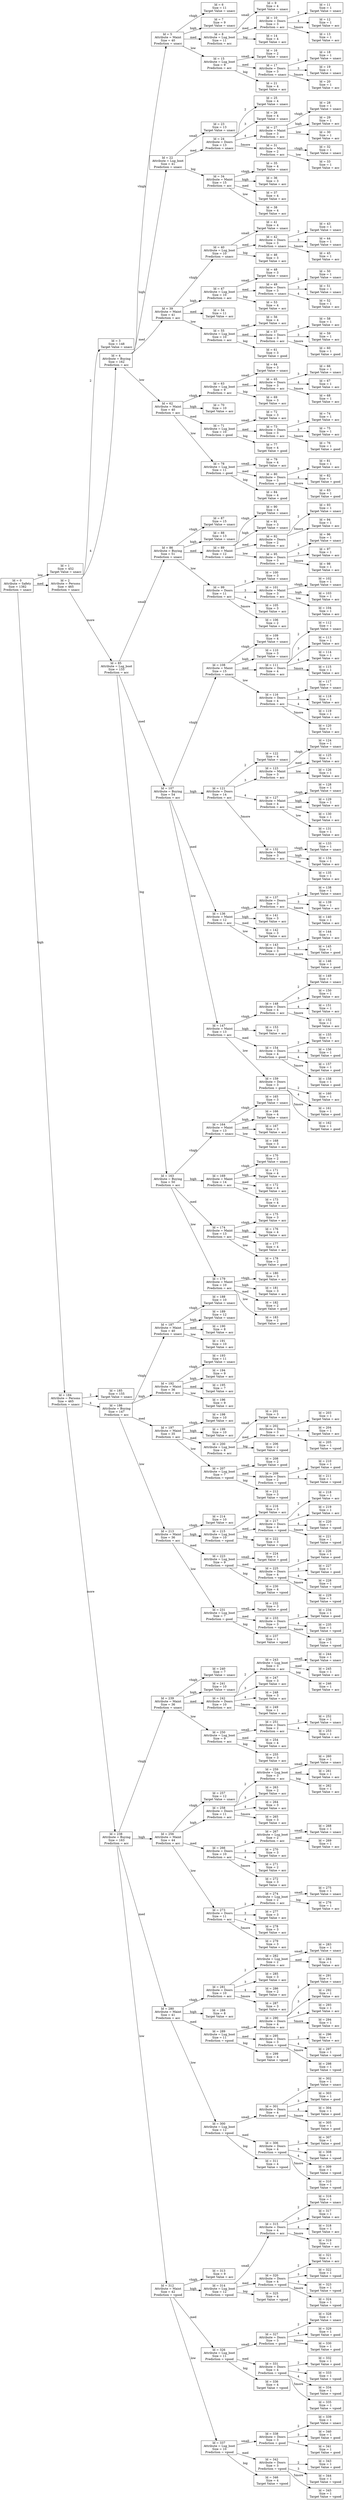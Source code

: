 digraph "Decision Tree" {
	rankdir=LR size="1000,500"
	node [shape=rectangle]
	"Id = 0
 Attribute = Safety
 Size = 1382
 Prediction = unacc" -> "Id = 1
 Size = 452
 Target Value = unacc" [label=low]
	"Id = 0
 Attribute = Safety
 Size = 1382
 Prediction = unacc" -> "Id = 2
 Attribute = Persons
 Size = 465
 Prediction = unacc" [label=med]
	"Id = 0
 Attribute = Safety
 Size = 1382
 Prediction = unacc" -> "Id = 184
 Attribute = Persons
 Size = 465
 Prediction = unacc" [label=high]
	"Id = 2
 Attribute = Persons
 Size = 465
 Prediction = unacc" -> "Id = 3
 Size = 148
 Target Value = unacc" [label=2]
	"Id = 2
 Attribute = Persons
 Size = 465
 Prediction = unacc" -> "Id = 4
 Attribute = Buying
 Size = 162
 Prediction = acc" [label=4]
	"Id = 2
 Attribute = Persons
 Size = 465
 Prediction = unacc" -> "Id = 85
 Attribute = Lug_boot
 Size = 155
 Prediction = acc" [label=more]
	"Id = 184
 Attribute = Persons
 Size = 465
 Prediction = unacc" -> "Id = 185
 Size = 155
 Target Value = unacc" [label=2]
	"Id = 184
 Attribute = Persons
 Size = 465
 Prediction = unacc" -> "Id = 186
 Attribute = Buying
 Size = 147
 Prediction = acc" [label=4]
	"Id = 184
 Attribute = Persons
 Size = 465
 Prediction = unacc" -> "Id = 238
 Attribute = Buying
 Size = 163
 Prediction = acc" [label=more]
	"Id = 4
 Attribute = Buying
 Size = 162
 Prediction = acc" -> "Id = 5
 Attribute = Maint
 Size = 40
 Prediction = unacc" [label=vhigh]
	"Id = 4
 Attribute = Buying
 Size = 162
 Prediction = acc" -> "Id = 22
 Attribute = Lug_boot
 Size = 41
 Prediction = unacc" [label=high]
	"Id = 4
 Attribute = Buying
 Size = 162
 Prediction = acc" -> "Id = 39
 Attribute = Maint
 Size = 41
 Prediction = acc" [label=med]
	"Id = 4
 Attribute = Buying
 Size = 162
 Prediction = acc" -> "Id = 62
 Attribute = Maint
 Size = 40
 Prediction = acc" [label=low]
	"Id = 85
 Attribute = Lug_boot
 Size = 155
 Prediction = acc" -> "Id = 86
 Attribute = Buying
 Size = 51
 Prediction = unacc" [label=small]
	"Id = 85
 Attribute = Lug_boot
 Size = 155
 Prediction = acc" -> "Id = 107
 Attribute = Buying
 Size = 54
 Prediction = acc" [label=med]
	"Id = 85
 Attribute = Lug_boot
 Size = 155
 Prediction = acc" -> "Id = 163
 Attribute = Buying
 Size = 50
 Prediction = acc" [label=big]
	"Id = 186
 Attribute = Buying
 Size = 147
 Prediction = acc" -> "Id = 187
 Attribute = Maint
 Size = 40
 Prediction = unacc" [label=vhigh]
	"Id = 186
 Attribute = Buying
 Size = 147
 Prediction = acc" -> "Id = 192
 Attribute = Maint
 Size = 36
 Prediction = acc" [label=high]
	"Id = 186
 Attribute = Buying
 Size = 147
 Prediction = acc" -> "Id = 197
 Attribute = Maint
 Size = 35
 Prediction = acc" [label=med]
	"Id = 186
 Attribute = Buying
 Size = 147
 Prediction = acc" -> "Id = 213
 Attribute = Maint
 Size = 36
 Prediction = acc" [label=low]
	"Id = 238
 Attribute = Buying
 Size = 163
 Prediction = acc" -> "Id = 239
 Attribute = Maint
 Size = 36
 Prediction = unacc" [label=vhigh]
	"Id = 238
 Attribute = Buying
 Size = 163
 Prediction = acc" -> "Id = 256
 Attribute = Maint
 Size = 44
 Prediction = acc" [label=high]
	"Id = 238
 Attribute = Buying
 Size = 163
 Prediction = acc" -> "Id = 280
 Attribute = Maint
 Size = 41
 Prediction = acc" [label=med]
	"Id = 238
 Attribute = Buying
 Size = 163
 Prediction = acc" -> "Id = 312
 Attribute = Maint
 Size = 42
 Prediction = vgood" [label=low]
	"Id = 5
 Attribute = Maint
 Size = 40
 Prediction = unacc" -> "Id = 6
 Size = 11
 Target Value = unacc" [label=vhigh]
	"Id = 5
 Attribute = Maint
 Size = 40
 Prediction = unacc" -> "Id = 7
 Size = 9
 Target Value = unacc" [label=high]
	"Id = 5
 Attribute = Maint
 Size = 40
 Prediction = unacc" -> "Id = 8
 Attribute = Lug_boot
 Size = 11
 Prediction = acc" [label=med]
	"Id = 5
 Attribute = Maint
 Size = 40
 Prediction = unacc" -> "Id = 15
 Attribute = Lug_boot
 Size = 9
 Prediction = acc" [label=low]
	"Id = 22
 Attribute = Lug_boot
 Size = 41
 Prediction = unacc" -> "Id = 23
 Size = 13
 Target Value = unacc" [label=small]
	"Id = 22
 Attribute = Lug_boot
 Size = 41
 Prediction = unacc" -> "Id = 24
 Attribute = Doors
 Size = 13
 Prediction = unacc" [label=med]
	"Id = 22
 Attribute = Lug_boot
 Size = 41
 Prediction = unacc" -> "Id = 34
 Attribute = Maint
 Size = 15
 Prediction = acc" [label=big]
	"Id = 39
 Attribute = Maint
 Size = 41
 Prediction = acc" -> "Id = 40
 Attribute = Lug_boot
 Size = 10
 Prediction = unacc" [label=vhigh]
	"Id = 39
 Attribute = Maint
 Size = 41
 Prediction = acc" -> "Id = 47
 Attribute = Lug_boot
 Size = 10
 Prediction = acc" [label=high]
	"Id = 39
 Attribute = Maint
 Size = 41
 Prediction = acc" -> "Id = 54
 Size = 11
 Target Value = acc" [label=med]
	"Id = 39
 Attribute = Maint
 Size = 41
 Prediction = acc" -> "Id = 55
 Attribute = Lug_boot
 Size = 10
 Prediction = acc" [label=low]
	"Id = 62
 Attribute = Maint
 Size = 40
 Prediction = acc" -> "Id = 63
 Attribute = Lug_boot
 Size = 9
 Prediction = acc" [label=vhigh]
	"Id = 62
 Attribute = Maint
 Size = 40
 Prediction = acc" -> "Id = 70
 Size = 10
 Target Value = acc" [label=high]
	"Id = 62
 Attribute = Maint
 Size = 40
 Prediction = acc" -> "Id = 71
 Attribute = Lug_boot
 Size = 10
 Prediction = good" [label=med]
	"Id = 62
 Attribute = Maint
 Size = 40
 Prediction = acc" -> "Id = 78
 Attribute = Lug_boot
 Size = 11
 Prediction = good" [label=low]
	"Id = 86
 Attribute = Buying
 Size = 51
 Prediction = unacc" -> "Id = 87
 Size = 15
 Target Value = unacc" [label=vhigh]
	"Id = 86
 Attribute = Buying
 Size = 51
 Prediction = unacc" -> "Id = 88
 Size = 13
 Target Value = unacc" [label=high]
	"Id = 86
 Attribute = Buying
 Size = 51
 Prediction = unacc" -> "Id = 89
 Attribute = Maint
 Size = 12
 Prediction = unacc" [label=med]
	"Id = 86
 Attribute = Buying
 Size = 51
 Prediction = unacc" -> "Id = 99
 Attribute = Doors
 Size = 11
 Prediction = acc" [label=low]
	"Id = 107
 Attribute = Buying
 Size = 54
 Prediction = acc" -> "Id = 108
 Attribute = Maint
 Size = 15
 Prediction = unacc" [label=vhigh]
	"Id = 107
 Attribute = Buying
 Size = 54
 Prediction = acc" -> "Id = 121
 Attribute = Doors
 Size = 14
 Prediction = acc" [label=high]
	"Id = 107
 Attribute = Buying
 Size = 54
 Prediction = acc" -> "Id = 136
 Attribute = Maint
 Size = 12
 Prediction = acc" [label=med]
	"Id = 107
 Attribute = Buying
 Size = 54
 Prediction = acc" -> "Id = 147
 Attribute = Maint
 Size = 13
 Prediction = acc" [label=low]
	"Id = 163
 Attribute = Buying
 Size = 50
 Prediction = acc" -> "Id = 164
 Attribute = Maint
 Size = 13
 Prediction = unacc" [label=vhigh]
	"Id = 163
 Attribute = Buying
 Size = 50
 Prediction = acc" -> "Id = 169
 Attribute = Maint
 Size = 14
 Prediction = acc" [label=high]
	"Id = 163
 Attribute = Buying
 Size = 50
 Prediction = acc" -> "Id = 174
 Attribute = Maint
 Size = 13
 Prediction = acc" [label=med]
	"Id = 163
 Attribute = Buying
 Size = 50
 Prediction = acc" -> "Id = 179
 Attribute = Maint
 Size = 10
 Prediction = acc" [label=low]
	"Id = 187
 Attribute = Maint
 Size = 40
 Prediction = unacc" -> "Id = 188
 Size = 10
 Target Value = unacc" [label=vhigh]
	"Id = 187
 Attribute = Maint
 Size = 40
 Prediction = unacc" -> "Id = 189
 Size = 12
 Target Value = unacc" [label=high]
	"Id = 187
 Attribute = Maint
 Size = 40
 Prediction = unacc" -> "Id = 190
 Size = 8
 Target Value = acc" [label=med]
	"Id = 187
 Attribute = Maint
 Size = 40
 Prediction = unacc" -> "Id = 191
 Size = 10
 Target Value = acc" [label=low]
	"Id = 192
 Attribute = Maint
 Size = 36
 Prediction = acc" -> "Id = 193
 Size = 11
 Target Value = unacc" [label=vhigh]
	"Id = 192
 Attribute = Maint
 Size = 36
 Prediction = acc" -> "Id = 194
 Size = 9
 Target Value = acc" [label=high]
	"Id = 192
 Attribute = Maint
 Size = 36
 Prediction = acc" -> "Id = 195
 Size = 7
 Target Value = acc" [label=med]
	"Id = 192
 Attribute = Maint
 Size = 36
 Prediction = acc" -> "Id = 196
 Size = 9
 Target Value = acc" [label=low]
	"Id = 197
 Attribute = Maint
 Size = 35
 Prediction = acc" -> "Id = 198
 Size = 10
 Target Value = acc" [label=vhigh]
	"Id = 197
 Attribute = Maint
 Size = 35
 Prediction = acc" -> "Id = 199
 Size = 10
 Target Value = acc" [label=high]
	"Id = 197
 Attribute = Maint
 Size = 35
 Prediction = acc" -> "Id = 200
 Attribute = Lug_boot
 Size = 8
 Prediction = acc" [label=med]
	"Id = 197
 Attribute = Maint
 Size = 35
 Prediction = acc" -> "Id = 207
 Attribute = Lug_boot
 Size = 7
 Prediction = vgood" [label=low]
	"Id = 213
 Attribute = Maint
 Size = 36
 Prediction = acc" -> "Id = 214
 Size = 10
 Target Value = acc" [label=vhigh]
	"Id = 213
 Attribute = Maint
 Size = 36
 Prediction = acc" -> "Id = 215
 Attribute = Lug_boot
 Size = 10
 Prediction = vgood" [label=high]
	"Id = 213
 Attribute = Maint
 Size = 36
 Prediction = acc" -> "Id = 223
 Attribute = Lug_boot
 Size = 9
 Prediction = vgood" [label=med]
	"Id = 213
 Attribute = Maint
 Size = 36
 Prediction = acc" -> "Id = 231
 Attribute = Lug_boot
 Size = 7
 Prediction = good" [label=low]
	"Id = 239
 Attribute = Maint
 Size = 36
 Prediction = unacc" -> "Id = 240
 Size = 7
 Target Value = unacc" [label=vhigh]
	"Id = 239
 Attribute = Maint
 Size = 36
 Prediction = unacc" -> "Id = 241
 Size = 10
 Target Value = unacc" [label=high]
	"Id = 239
 Attribute = Maint
 Size = 36
 Prediction = unacc" -> "Id = 242
 Attribute = Doors
 Size = 10
 Prediction = acc" [label=med]
	"Id = 239
 Attribute = Maint
 Size = 36
 Prediction = unacc" -> "Id = 250
 Attribute = Lug_boot
 Size = 9
 Prediction = acc" [label=low]
	"Id = 256
 Attribute = Maint
 Size = 44
 Prediction = acc" -> "Id = 257
 Size = 12
 Target Value = unacc" [label=vhigh]
	"Id = 256
 Attribute = Maint
 Size = 44
 Prediction = acc" -> "Id = 258
 Attribute = Doors
 Size = 11
 Prediction = acc" [label=high]
	"Id = 256
 Attribute = Maint
 Size = 44
 Prediction = acc" -> "Id = 266
 Attribute = Doors
 Size = 10
 Prediction = acc" [label=med]
	"Id = 256
 Attribute = Maint
 Size = 44
 Prediction = acc" -> "Id = 273
 Attribute = Doors
 Size = 11
 Prediction = acc" [label=low]
	"Id = 280
 Attribute = Maint
 Size = 41
 Prediction = acc" -> "Id = 281
 Attribute = Doors
 Size = 10
 Prediction = acc" [label=vhigh]
	"Id = 280
 Attribute = Maint
 Size = 41
 Prediction = acc" -> "Id = 288
 Size = 8
 Target Value = acc" [label=high]
	"Id = 280
 Attribute = Maint
 Size = 41
 Prediction = acc" -> "Id = 289
 Attribute = Lug_boot
 Size = 11
 Prediction = vgood" [label=med]
	"Id = 280
 Attribute = Maint
 Size = 41
 Prediction = acc" -> "Id = 300
 Attribute = Lug_boot
 Size = 12
 Prediction = vgood" [label=low]
	"Id = 312
 Attribute = Maint
 Size = 42
 Prediction = vgood" -> "Id = 313
 Size = 9
 Target Value = acc" [label=vhigh]
	"Id = 312
 Attribute = Maint
 Size = 42
 Prediction = vgood" -> "Id = 314
 Attribute = Lug_boot
 Size = 12
 Prediction = vgood" [label=high]
	"Id = 312
 Attribute = Maint
 Size = 42
 Prediction = vgood" -> "Id = 326
 Attribute = Lug_boot
 Size = 11
 Prediction = vgood" [label=med]
	"Id = 312
 Attribute = Maint
 Size = 42
 Prediction = vgood" -> "Id = 337
 Attribute = Lug_boot
 Size = 10
 Prediction = vgood" [label=low]
	"Id = 8
 Attribute = Lug_boot
 Size = 11
 Prediction = acc" -> "Id = 9
 Size = 4
 Target Value = unacc" [label=small]
	"Id = 8
 Attribute = Lug_boot
 Size = 11
 Prediction = acc" -> "Id = 10
 Attribute = Doors
 Size = 3
 Prediction = acc" [label=med]
	"Id = 8
 Attribute = Lug_boot
 Size = 11
 Prediction = acc" -> "Id = 14
 Size = 4
 Target Value = acc" [label=big]
	"Id = 15
 Attribute = Lug_boot
 Size = 9
 Prediction = acc" -> "Id = 16
 Size = 2
 Target Value = unacc" [label=small]
	"Id = 15
 Attribute = Lug_boot
 Size = 9
 Prediction = acc" -> "Id = 17
 Attribute = Doors
 Size = 3
 Prediction = unacc" [label=med]
	"Id = 15
 Attribute = Lug_boot
 Size = 9
 Prediction = acc" -> "Id = 21
 Size = 4
 Target Value = acc" [label=big]
	"Id = 24
 Attribute = Doors
 Size = 13
 Prediction = unacc" -> "Id = 25
 Size = 4
 Target Value = unacc" [label=2]
	"Id = 24
 Attribute = Doors
 Size = 13
 Prediction = unacc" -> "Id = 26
 Size = 4
 Target Value = unacc" [label=3]
	"Id = 24
 Attribute = Doors
 Size = 13
 Prediction = unacc" -> "Id = 27
 Attribute = Maint
 Size = 3
 Prediction = acc" [label=4]
	"Id = 24
 Attribute = Doors
 Size = 13
 Prediction = unacc" -> "Id = 31
 Attribute = Maint
 Size = 2
 Prediction = acc" [label="5more"]
	"Id = 34
 Attribute = Maint
 Size = 15
 Prediction = acc" -> "Id = 35
 Size = 4
 Target Value = unacc" [label=vhigh]
	"Id = 34
 Attribute = Maint
 Size = 15
 Prediction = acc" -> "Id = 36
 Size = 3
 Target Value = acc" [label=high]
	"Id = 34
 Attribute = Maint
 Size = 15
 Prediction = acc" -> "Id = 37
 Size = 4
 Target Value = acc" [label=med]
	"Id = 34
 Attribute = Maint
 Size = 15
 Prediction = acc" -> "Id = 38
 Size = 4
 Target Value = acc" [label=low]
	"Id = 40
 Attribute = Lug_boot
 Size = 10
 Prediction = unacc" -> "Id = 41
 Size = 4
 Target Value = unacc" [label=small]
	"Id = 40
 Attribute = Lug_boot
 Size = 10
 Prediction = unacc" -> "Id = 42
 Attribute = Doors
 Size = 3
 Prediction = unacc" [label=med]
	"Id = 40
 Attribute = Lug_boot
 Size = 10
 Prediction = unacc" -> "Id = 46
 Size = 3
 Target Value = acc" [label=big]
	"Id = 47
 Attribute = Lug_boot
 Size = 10
 Prediction = acc" -> "Id = 48
 Size = 3
 Target Value = unacc" [label=small]
	"Id = 47
 Attribute = Lug_boot
 Size = 10
 Prediction = acc" -> "Id = 49
 Attribute = Doors
 Size = 3
 Prediction = unacc" [label=med]
	"Id = 47
 Attribute = Lug_boot
 Size = 10
 Prediction = acc" -> "Id = 53
 Size = 4
 Target Value = acc" [label=big]
	"Id = 55
 Attribute = Lug_boot
 Size = 10
 Prediction = acc" -> "Id = 56
 Size = 4
 Target Value = acc" [label=small]
	"Id = 55
 Attribute = Lug_boot
 Size = 10
 Prediction = acc" -> "Id = 57
 Attribute = Doors
 Size = 3
 Prediction = acc" [label=med]
	"Id = 55
 Attribute = Lug_boot
 Size = 10
 Prediction = acc" -> "Id = 61
 Size = 3
 Target Value = good" [label=big]
	"Id = 63
 Attribute = Lug_boot
 Size = 9
 Prediction = acc" -> "Id = 64
 Size = 3
 Target Value = unacc" [label=small]
	"Id = 63
 Attribute = Lug_boot
 Size = 9
 Prediction = acc" -> "Id = 65
 Attribute = Doors
 Size = 3
 Prediction = acc" [label=med]
	"Id = 63
 Attribute = Lug_boot
 Size = 9
 Prediction = acc" -> "Id = 69
 Size = 3
 Target Value = acc" [label=big]
	"Id = 71
 Attribute = Lug_boot
 Size = 10
 Prediction = good" -> "Id = 72
 Size = 3
 Target Value = acc" [label=small]
	"Id = 71
 Attribute = Lug_boot
 Size = 10
 Prediction = good" -> "Id = 73
 Attribute = Doors
 Size = 3
 Prediction = acc" [label=med]
	"Id = 71
 Attribute = Lug_boot
 Size = 10
 Prediction = good" -> "Id = 77
 Size = 4
 Target Value = good" [label=big]
	"Id = 78
 Attribute = Lug_boot
 Size = 11
 Prediction = good" -> "Id = 79
 Size = 4
 Target Value = acc" [label=small]
	"Id = 78
 Attribute = Lug_boot
 Size = 11
 Prediction = good" -> "Id = 80
 Attribute = Doors
 Size = 3
 Prediction = good" [label=med]
	"Id = 78
 Attribute = Lug_boot
 Size = 11
 Prediction = good" -> "Id = 84
 Size = 4
 Target Value = good" [label=big]
	"Id = 89
 Attribute = Maint
 Size = 12
 Prediction = unacc" -> "Id = 90
 Size = 4
 Target Value = unacc" [label=vhigh]
	"Id = 89
 Attribute = Maint
 Size = 12
 Prediction = unacc" -> "Id = 91
 Size = 3
 Target Value = unacc" [label=high]
	"Id = 89
 Attribute = Maint
 Size = 12
 Prediction = unacc" -> "Id = 92
 Attribute = Doors
 Size = 2
 Prediction = acc" [label=med]
	"Id = 89
 Attribute = Maint
 Size = 12
 Prediction = unacc" -> "Id = 95
 Attribute = Doors
 Size = 3
 Prediction = acc" [label=low]
	"Id = 99
 Attribute = Doors
 Size = 11
 Prediction = acc" -> "Id = 100
 Size = 3
 Target Value = unacc" [label=2]
	"Id = 99
 Attribute = Doors
 Size = 11
 Prediction = acc" -> "Id = 101
 Attribute = Maint
 Size = 3
 Prediction = acc" [label=3]
	"Id = 99
 Attribute = Doors
 Size = 11
 Prediction = acc" -> "Id = 105
 Size = 3
 Target Value = acc" [label=4]
	"Id = 99
 Attribute = Doors
 Size = 11
 Prediction = acc" -> "Id = 106
 Size = 2
 Target Value = acc" [label="5more"]
	"Id = 108
 Attribute = Maint
 Size = 15
 Prediction = unacc" -> "Id = 109
 Size = 4
 Target Value = unacc" [label=vhigh]
	"Id = 108
 Attribute = Maint
 Size = 15
 Prediction = unacc" -> "Id = 110
 Size = 3
 Target Value = unacc" [label=high]
	"Id = 108
 Attribute = Maint
 Size = 15
 Prediction = unacc" -> "Id = 111
 Attribute = Doors
 Size = 4
 Prediction = acc" [label=med]
	"Id = 108
 Attribute = Maint
 Size = 15
 Prediction = unacc" -> "Id = 116
 Attribute = Doors
 Size = 4
 Prediction = acc" [label=low]
	"Id = 121
 Attribute = Doors
 Size = 14
 Prediction = acc" -> "Id = 122
 Size = 4
 Target Value = unacc" [label=2]
	"Id = 121
 Attribute = Doors
 Size = 14
 Prediction = acc" -> "Id = 123
 Attribute = Maint
 Size = 3
 Prediction = acc" [label=3]
	"Id = 121
 Attribute = Doors
 Size = 14
 Prediction = acc" -> "Id = 127
 Attribute = Maint
 Size = 4
 Prediction = acc" [label=4]
	"Id = 121
 Attribute = Doors
 Size = 14
 Prediction = acc" -> "Id = 132
 Attribute = Maint
 Size = 3
 Prediction = acc" [label="5more"]
	"Id = 136
 Attribute = Maint
 Size = 12
 Prediction = acc" -> "Id = 137
 Attribute = Doors
 Size = 3
 Prediction = acc" [label=vhigh]
	"Id = 136
 Attribute = Maint
 Size = 12
 Prediction = acc" -> "Id = 141
 Size = 3
 Target Value = acc" [label=high]
	"Id = 136
 Attribute = Maint
 Size = 12
 Prediction = acc" -> "Id = 142
 Size = 3
 Target Value = acc" [label=med]
	"Id = 136
 Attribute = Maint
 Size = 12
 Prediction = acc" -> "Id = 143
 Attribute = Doors
 Size = 3
 Prediction = good" [label=low]
	"Id = 147
 Attribute = Maint
 Size = 13
 Prediction = acc" -> "Id = 148
 Attribute = Doors
 Size = 4
 Prediction = acc" [label=vhigh]
	"Id = 147
 Attribute = Maint
 Size = 13
 Prediction = acc" -> "Id = 153
 Size = 2
 Target Value = acc" [label=high]
	"Id = 147
 Attribute = Maint
 Size = 13
 Prediction = acc" -> "Id = 154
 Attribute = Doors
 Size = 4
 Prediction = good" [label=med]
	"Id = 147
 Attribute = Maint
 Size = 13
 Prediction = acc" -> "Id = 159
 Attribute = Doors
 Size = 3
 Prediction = good" [label=low]
	"Id = 164
 Attribute = Maint
 Size = 13
 Prediction = unacc" -> "Id = 165
 Size = 3
 Target Value = unacc" [label=vhigh]
	"Id = 164
 Attribute = Maint
 Size = 13
 Prediction = unacc" -> "Id = 166
 Size = 4
 Target Value = unacc" [label=high]
	"Id = 164
 Attribute = Maint
 Size = 13
 Prediction = unacc" -> "Id = 167
 Size = 3
 Target Value = acc" [label=med]
	"Id = 164
 Attribute = Maint
 Size = 13
 Prediction = unacc" -> "Id = 168
 Size = 3
 Target Value = acc" [label=low]
	"Id = 169
 Attribute = Maint
 Size = 14
 Prediction = acc" -> "Id = 170
 Size = 2
 Target Value = unacc" [label=vhigh]
	"Id = 169
 Attribute = Maint
 Size = 14
 Prediction = acc" -> "Id = 171
 Size = 4
 Target Value = acc" [label=high]
	"Id = 169
 Attribute = Maint
 Size = 14
 Prediction = acc" -> "Id = 172
 Size = 4
 Target Value = acc" [label=med]
	"Id = 169
 Attribute = Maint
 Size = 14
 Prediction = acc" -> "Id = 173
 Size = 4
 Target Value = acc" [label=low]
	"Id = 174
 Attribute = Maint
 Size = 13
 Prediction = acc" -> "Id = 175
 Size = 3
 Target Value = acc" [label=vhigh]
	"Id = 174
 Attribute = Maint
 Size = 13
 Prediction = acc" -> "Id = 176
 Size = 4
 Target Value = acc" [label=high]
	"Id = 174
 Attribute = Maint
 Size = 13
 Prediction = acc" -> "Id = 177
 Size = 4
 Target Value = acc" [label=med]
	"Id = 174
 Attribute = Maint
 Size = 13
 Prediction = acc" -> "Id = 178
 Size = 2
 Target Value = good" [label=low]
	"Id = 179
 Attribute = Maint
 Size = 10
 Prediction = acc" -> "Id = 180
 Size = 3
 Target Value = acc" [label=vhigh]
	"Id = 179
 Attribute = Maint
 Size = 10
 Prediction = acc" -> "Id = 181
 Size = 3
 Target Value = acc" [label=high]
	"Id = 179
 Attribute = Maint
 Size = 10
 Prediction = acc" -> "Id = 182
 Size = 2
 Target Value = good" [label=med]
	"Id = 179
 Attribute = Maint
 Size = 10
 Prediction = acc" -> "Id = 183
 Size = 2
 Target Value = good" [label=low]
	"Id = 200
 Attribute = Lug_boot
 Size = 8
 Prediction = acc" -> "Id = 201
 Size = 3
 Target Value = acc" [label=small]
	"Id = 200
 Attribute = Lug_boot
 Size = 8
 Prediction = acc" -> "Id = 202
 Attribute = Doors
 Size = 3
 Prediction = acc" [label=med]
	"Id = 200
 Attribute = Lug_boot
 Size = 8
 Prediction = acc" -> "Id = 206
 Size = 2
 Target Value = vgood" [label=big]
	"Id = 207
 Attribute = Lug_boot
 Size = 7
 Prediction = vgood" -> "Id = 208
 Size = 2
 Target Value = good" [label=small]
	"Id = 207
 Attribute = Lug_boot
 Size = 7
 Prediction = vgood" -> "Id = 209
 Attribute = Doors
 Size = 2
 Prediction = vgood" [label=med]
	"Id = 207
 Attribute = Lug_boot
 Size = 7
 Prediction = vgood" -> "Id = 212
 Size = 3
 Target Value = vgood" [label=big]
	"Id = 215
 Attribute = Lug_boot
 Size = 10
 Prediction = vgood" -> "Id = 216
 Size = 3
 Target Value = acc" [label=small]
	"Id = 215
 Attribute = Lug_boot
 Size = 10
 Prediction = vgood" -> "Id = 217
 Attribute = Doors
 Size = 4
 Prediction = vgood" [label=med]
	"Id = 215
 Attribute = Lug_boot
 Size = 10
 Prediction = vgood" -> "Id = 222
 Size = 3
 Target Value = vgood" [label=big]
	"Id = 223
 Attribute = Lug_boot
 Size = 9
 Prediction = vgood" -> "Id = 224
 Size = 1
 Target Value = good" [label=small]
	"Id = 223
 Attribute = Lug_boot
 Size = 9
 Prediction = vgood" -> "Id = 225
 Attribute = Doors
 Size = 4
 Prediction = vgood" [label=med]
	"Id = 223
 Attribute = Lug_boot
 Size = 9
 Prediction = vgood" -> "Id = 230
 Size = 4
 Target Value = vgood" [label=big]
	"Id = 231
 Attribute = Lug_boot
 Size = 7
 Prediction = good" -> "Id = 232
 Size = 3
 Target Value = good" [label=small]
	"Id = 231
 Attribute = Lug_boot
 Size = 7
 Prediction = good" -> "Id = 233
 Attribute = Doors
 Size = 3
 Prediction = vgood" [label=med]
	"Id = 231
 Attribute = Lug_boot
 Size = 7
 Prediction = good" -> "Id = 237
 Size = 1
 Target Value = vgood" [label=big]
	"Id = 242
 Attribute = Doors
 Size = 10
 Prediction = acc" -> "Id = 243
 Attribute = Lug_boot
 Size = 3
 Prediction = acc" [label=2]
	"Id = 242
 Attribute = Doors
 Size = 10
 Prediction = acc" -> "Id = 247
 Size = 3
 Target Value = acc" [label=3]
	"Id = 242
 Attribute = Doors
 Size = 10
 Prediction = acc" -> "Id = 248
 Size = 3
 Target Value = acc" [label=4]
	"Id = 242
 Attribute = Doors
 Size = 10
 Prediction = acc" -> "Id = 249
 Size = 1
 Target Value = acc" [label="5more"]
	"Id = 250
 Attribute = Lug_boot
 Size = 9
 Prediction = acc" -> "Id = 251
 Attribute = Doors
 Size = 2
 Prediction = acc" [label=small]
	"Id = 250
 Attribute = Lug_boot
 Size = 9
 Prediction = acc" -> "Id = 254
 Size = 4
 Target Value = acc" [label=med]
	"Id = 250
 Attribute = Lug_boot
 Size = 9
 Prediction = acc" -> "Id = 255
 Size = 3
 Target Value = acc" [label=big]
	"Id = 258
 Attribute = Doors
 Size = 11
 Prediction = acc" -> "Id = 259
 Attribute = Lug_boot
 Size = 3
 Prediction = acc" [label=2]
	"Id = 258
 Attribute = Doors
 Size = 11
 Prediction = acc" -> "Id = 263
 Size = 2
 Target Value = acc" [label=3]
	"Id = 258
 Attribute = Doors
 Size = 11
 Prediction = acc" -> "Id = 264
 Size = 3
 Target Value = acc" [label=4]
	"Id = 258
 Attribute = Doors
 Size = 11
 Prediction = acc" -> "Id = 265
 Size = 3
 Target Value = acc" [label="5more"]
	"Id = 266
 Attribute = Doors
 Size = 10
 Prediction = acc" -> "Id = 267
 Attribute = Lug_boot
 Size = 2
 Prediction = acc" [label=2]
	"Id = 266
 Attribute = Doors
 Size = 10
 Prediction = acc" -> "Id = 270
 Size = 3
 Target Value = acc" [label=3]
	"Id = 266
 Attribute = Doors
 Size = 10
 Prediction = acc" -> "Id = 271
 Size = 2
 Target Value = acc" [label=4]
	"Id = 266
 Attribute = Doors
 Size = 10
 Prediction = acc" -> "Id = 272
 Size = 3
 Target Value = acc" [label="5more"]
	"Id = 273
 Attribute = Doors
 Size = 11
 Prediction = acc" -> "Id = 274
 Attribute = Lug_boot
 Size = 2
 Prediction = acc" [label=2]
	"Id = 273
 Attribute = Doors
 Size = 11
 Prediction = acc" -> "Id = 277
 Size = 3
 Target Value = acc" [label=3]
	"Id = 273
 Attribute = Doors
 Size = 11
 Prediction = acc" -> "Id = 278
 Size = 3
 Target Value = acc" [label=4]
	"Id = 273
 Attribute = Doors
 Size = 11
 Prediction = acc" -> "Id = 279
 Size = 3
 Target Value = acc" [label="5more"]
	"Id = 281
 Attribute = Doors
 Size = 10
 Prediction = acc" -> "Id = 282
 Attribute = Lug_boot
 Size = 2
 Prediction = acc" [label=2]
	"Id = 281
 Attribute = Doors
 Size = 10
 Prediction = acc" -> "Id = 285
 Size = 3
 Target Value = acc" [label=3]
	"Id = 281
 Attribute = Doors
 Size = 10
 Prediction = acc" -> "Id = 286
 Size = 2
 Target Value = acc" [label=4]
	"Id = 281
 Attribute = Doors
 Size = 10
 Prediction = acc" -> "Id = 287
 Size = 3
 Target Value = acc" [label="5more"]
	"Id = 289
 Attribute = Lug_boot
 Size = 11
 Prediction = vgood" -> "Id = 290
 Attribute = Doors
 Size = 4
 Prediction = acc" [label=small]
	"Id = 289
 Attribute = Lug_boot
 Size = 11
 Prediction = vgood" -> "Id = 295
 Attribute = Doors
 Size = 3
 Prediction = vgood" [label=med]
	"Id = 289
 Attribute = Lug_boot
 Size = 11
 Prediction = vgood" -> "Id = 299
 Size = 4
 Target Value = vgood" [label=big]
	"Id = 300
 Attribute = Lug_boot
 Size = 12
 Prediction = vgood" -> "Id = 301
 Attribute = Doors
 Size = 4
 Prediction = good" [label=small]
	"Id = 300
 Attribute = Lug_boot
 Size = 12
 Prediction = vgood" -> "Id = 306
 Attribute = Doors
 Size = 4
 Prediction = vgood" [label=med]
	"Id = 300
 Attribute = Lug_boot
 Size = 12
 Prediction = vgood" -> "Id = 311
 Size = 4
 Target Value = vgood" [label=big]
	"Id = 314
 Attribute = Lug_boot
 Size = 12
 Prediction = vgood" -> "Id = 315
 Attribute = Doors
 Size = 4
 Prediction = acc" [label=small]
	"Id = 314
 Attribute = Lug_boot
 Size = 12
 Prediction = vgood" -> "Id = 320
 Attribute = Doors
 Size = 4
 Prediction = vgood" [label=med]
	"Id = 314
 Attribute = Lug_boot
 Size = 12
 Prediction = vgood" -> "Id = 325
 Size = 4
 Target Value = vgood" [label=big]
	"Id = 326
 Attribute = Lug_boot
 Size = 11
 Prediction = vgood" -> "Id = 327
 Attribute = Doors
 Size = 3
 Prediction = good" [label=small]
	"Id = 326
 Attribute = Lug_boot
 Size = 11
 Prediction = vgood" -> "Id = 331
 Attribute = Doors
 Size = 4
 Prediction = vgood" [label=med]
	"Id = 326
 Attribute = Lug_boot
 Size = 11
 Prediction = vgood" -> "Id = 336
 Size = 4
 Target Value = vgood" [label=big]
	"Id = 337
 Attribute = Lug_boot
 Size = 10
 Prediction = vgood" -> "Id = 338
 Attribute = Doors
 Size = 3
 Prediction = good" [label=small]
	"Id = 337
 Attribute = Lug_boot
 Size = 10
 Prediction = vgood" -> "Id = 342
 Attribute = Doors
 Size = 3
 Prediction = vgood" [label=med]
	"Id = 337
 Attribute = Lug_boot
 Size = 10
 Prediction = vgood" -> "Id = 346
 Size = 4
 Target Value = vgood" [label=big]
	"Id = 10
 Attribute = Doors
 Size = 3
 Prediction = acc" -> "Id = 11
 Size = 1
 Target Value = unacc" [label=2]
	"Id = 10
 Attribute = Doors
 Size = 3
 Prediction = acc" -> "Id = 12
 Size = 1
 Target Value = acc" [label=4]
	"Id = 10
 Attribute = Doors
 Size = 3
 Prediction = acc" -> "Id = 13
 Size = 1
 Target Value = acc" [label="5more"]
	"Id = 17
 Attribute = Doors
 Size = 3
 Prediction = unacc" -> "Id = 18
 Size = 1
 Target Value = unacc" [label=2]
	"Id = 17
 Attribute = Doors
 Size = 3
 Prediction = unacc" -> "Id = 19
 Size = 1
 Target Value = unacc" [label=3]
	"Id = 17
 Attribute = Doors
 Size = 3
 Prediction = unacc" -> "Id = 20
 Size = 1
 Target Value = acc" [label="5more"]
	"Id = 27
 Attribute = Maint
 Size = 3
 Prediction = acc" -> "Id = 28
 Size = 1
 Target Value = unacc" [label=vhigh]
	"Id = 27
 Attribute = Maint
 Size = 3
 Prediction = acc" -> "Id = 29
 Size = 1
 Target Value = acc" [label=high]
	"Id = 27
 Attribute = Maint
 Size = 3
 Prediction = acc" -> "Id = 30
 Size = 1
 Target Value = acc" [label=low]
	"Id = 31
 Attribute = Maint
 Size = 2
 Prediction = acc" -> "Id = 32
 Size = 1
 Target Value = unacc" [label=vhigh]
	"Id = 31
 Attribute = Maint
 Size = 2
 Prediction = acc" -> "Id = 33
 Size = 1
 Target Value = acc" [label=low]
	"Id = 42
 Attribute = Doors
 Size = 3
 Prediction = unacc" -> "Id = 43
 Size = 1
 Target Value = unacc" [label=2]
	"Id = 42
 Attribute = Doors
 Size = 3
 Prediction = unacc" -> "Id = 44
 Size = 1
 Target Value = unacc" [label=3]
	"Id = 42
 Attribute = Doors
 Size = 3
 Prediction = unacc" -> "Id = 45
 Size = 1
 Target Value = acc" [label="5more"]
	"Id = 49
 Attribute = Doors
 Size = 3
 Prediction = unacc" -> "Id = 50
 Size = 1
 Target Value = unacc" [label=2]
	"Id = 49
 Attribute = Doors
 Size = 3
 Prediction = unacc" -> "Id = 51
 Size = 1
 Target Value = unacc" [label=3]
	"Id = 49
 Attribute = Doors
 Size = 3
 Prediction = unacc" -> "Id = 52
 Size = 1
 Target Value = acc" [label=4]
	"Id = 57
 Attribute = Doors
 Size = 3
 Prediction = acc" -> "Id = 58
 Size = 1
 Target Value = acc" [label=2]
	"Id = 57
 Attribute = Doors
 Size = 3
 Prediction = acc" -> "Id = 59
 Size = 1
 Target Value = acc" [label=3]
	"Id = 57
 Attribute = Doors
 Size = 3
 Prediction = acc" -> "Id = 60
 Size = 1
 Target Value = good" [label="5more"]
	"Id = 65
 Attribute = Doors
 Size = 3
 Prediction = acc" -> "Id = 66
 Size = 1
 Target Value = unacc" [label=3]
	"Id = 65
 Attribute = Doors
 Size = 3
 Prediction = acc" -> "Id = 67
 Size = 1
 Target Value = acc" [label=4]
	"Id = 65
 Attribute = Doors
 Size = 3
 Prediction = acc" -> "Id = 68
 Size = 1
 Target Value = acc" [label="5more"]
	"Id = 73
 Attribute = Doors
 Size = 3
 Prediction = acc" -> "Id = 74
 Size = 1
 Target Value = acc" [label=2]
	"Id = 73
 Attribute = Doors
 Size = 3
 Prediction = acc" -> "Id = 75
 Size = 1
 Target Value = acc" [label=3]
	"Id = 73
 Attribute = Doors
 Size = 3
 Prediction = acc" -> "Id = 76
 Size = 1
 Target Value = good" [label="5more"]
	"Id = 80
 Attribute = Doors
 Size = 3
 Prediction = good" -> "Id = 81
 Size = 1
 Target Value = acc" [label=3]
	"Id = 80
 Attribute = Doors
 Size = 3
 Prediction = good" -> "Id = 82
 Size = 1
 Target Value = good" [label=4]
	"Id = 80
 Attribute = Doors
 Size = 3
 Prediction = good" -> "Id = 83
 Size = 1
 Target Value = good" [label="5more"]
	"Id = 92
 Attribute = Doors
 Size = 2
 Prediction = acc" -> "Id = 93
 Size = 1
 Target Value = unacc" [label=2]
	"Id = 92
 Attribute = Doors
 Size = 2
 Prediction = acc" -> "Id = 94
 Size = 1
 Target Value = acc" [label="5more"]
	"Id = 95
 Attribute = Doors
 Size = 3
 Prediction = acc" -> "Id = 96
 Size = 1
 Target Value = unacc" [label=2]
	"Id = 95
 Attribute = Doors
 Size = 3
 Prediction = acc" -> "Id = 97
 Size = 1
 Target Value = acc" [label=3]
	"Id = 95
 Attribute = Doors
 Size = 3
 Prediction = acc" -> "Id = 98
 Size = 1
 Target Value = acc" [label="5more"]
	"Id = 101
 Attribute = Maint
 Size = 3
 Prediction = acc" -> "Id = 102
 Size = 1
 Target Value = unacc" [label=vhigh]
	"Id = 101
 Attribute = Maint
 Size = 3
 Prediction = acc" -> "Id = 103
 Size = 1
 Target Value = acc" [label=high]
	"Id = 101
 Attribute = Maint
 Size = 3
 Prediction = acc" -> "Id = 104
 Size = 1
 Target Value = acc" [label=low]
	"Id = 111
 Attribute = Doors
 Size = 4
 Prediction = acc" -> "Id = 112
 Size = 1
 Target Value = unacc" [label=2]
	"Id = 111
 Attribute = Doors
 Size = 4
 Prediction = acc" -> "Id = 113
 Size = 1
 Target Value = acc" [label=3]
	"Id = 111
 Attribute = Doors
 Size = 4
 Prediction = acc" -> "Id = 114
 Size = 1
 Target Value = acc" [label=4]
	"Id = 111
 Attribute = Doors
 Size = 4
 Prediction = acc" -> "Id = 115
 Size = 1
 Target Value = acc" [label="5more"]
	"Id = 116
 Attribute = Doors
 Size = 4
 Prediction = acc" -> "Id = 117
 Size = 1
 Target Value = unacc" [label=2]
	"Id = 116
 Attribute = Doors
 Size = 4
 Prediction = acc" -> "Id = 118
 Size = 1
 Target Value = acc" [label=3]
	"Id = 116
 Attribute = Doors
 Size = 4
 Prediction = acc" -> "Id = 119
 Size = 1
 Target Value = acc" [label=4]
	"Id = 116
 Attribute = Doors
 Size = 4
 Prediction = acc" -> "Id = 120
 Size = 1
 Target Value = acc" [label="5more"]
	"Id = 123
 Attribute = Maint
 Size = 3
 Prediction = acc" -> "Id = 124
 Size = 1
 Target Value = unacc" [label=vhigh]
	"Id = 123
 Attribute = Maint
 Size = 3
 Prediction = acc" -> "Id = 125
 Size = 1
 Target Value = acc" [label=med]
	"Id = 123
 Attribute = Maint
 Size = 3
 Prediction = acc" -> "Id = 126
 Size = 1
 Target Value = acc" [label=low]
	"Id = 127
 Attribute = Maint
 Size = 4
 Prediction = acc" -> "Id = 128
 Size = 1
 Target Value = unacc" [label=vhigh]
	"Id = 127
 Attribute = Maint
 Size = 4
 Prediction = acc" -> "Id = 129
 Size = 1
 Target Value = acc" [label=high]
	"Id = 127
 Attribute = Maint
 Size = 4
 Prediction = acc" -> "Id = 130
 Size = 1
 Target Value = acc" [label=med]
	"Id = 127
 Attribute = Maint
 Size = 4
 Prediction = acc" -> "Id = 131
 Size = 1
 Target Value = acc" [label=low]
	"Id = 132
 Attribute = Maint
 Size = 3
 Prediction = acc" -> "Id = 133
 Size = 1
 Target Value = unacc" [label=vhigh]
	"Id = 132
 Attribute = Maint
 Size = 3
 Prediction = acc" -> "Id = 134
 Size = 1
 Target Value = acc" [label=high]
	"Id = 132
 Attribute = Maint
 Size = 3
 Prediction = acc" -> "Id = 135
 Size = 1
 Target Value = acc" [label=low]
	"Id = 137
 Attribute = Doors
 Size = 3
 Prediction = acc" -> "Id = 138
 Size = 1
 Target Value = unacc" [label=2]
	"Id = 137
 Attribute = Doors
 Size = 3
 Prediction = acc" -> "Id = 139
 Size = 1
 Target Value = acc" [label=3]
	"Id = 137
 Attribute = Doors
 Size = 3
 Prediction = acc" -> "Id = 140
 Size = 1
 Target Value = acc" [label="5more"]
	"Id = 143
 Attribute = Doors
 Size = 3
 Prediction = good" -> "Id = 144
 Size = 1
 Target Value = acc" [label=2]
	"Id = 143
 Attribute = Doors
 Size = 3
 Prediction = good" -> "Id = 145
 Size = 1
 Target Value = good" [label=4]
	"Id = 143
 Attribute = Doors
 Size = 3
 Prediction = good" -> "Id = 146
 Size = 1
 Target Value = good" [label="5more"]
	"Id = 148
 Attribute = Doors
 Size = 4
 Prediction = acc" -> "Id = 149
 Size = 1
 Target Value = unacc" [label=2]
	"Id = 148
 Attribute = Doors
 Size = 4
 Prediction = acc" -> "Id = 150
 Size = 1
 Target Value = acc" [label=3]
	"Id = 148
 Attribute = Doors
 Size = 4
 Prediction = acc" -> "Id = 151
 Size = 1
 Target Value = acc" [label=4]
	"Id = 148
 Attribute = Doors
 Size = 4
 Prediction = acc" -> "Id = 152
 Size = 1
 Target Value = acc" [label="5more"]
	"Id = 154
 Attribute = Doors
 Size = 4
 Prediction = good" -> "Id = 155
 Size = 1
 Target Value = acc" [label=2]
	"Id = 154
 Attribute = Doors
 Size = 4
 Prediction = good" -> "Id = 156
 Size = 1
 Target Value = good" [label=3]
	"Id = 154
 Attribute = Doors
 Size = 4
 Prediction = good" -> "Id = 157
 Size = 1
 Target Value = good" [label=4]
	"Id = 154
 Attribute = Doors
 Size = 4
 Prediction = good" -> "Id = 158
 Size = 1
 Target Value = good" [label="5more"]
	"Id = 159
 Attribute = Doors
 Size = 3
 Prediction = good" -> "Id = 160
 Size = 1
 Target Value = acc" [label=2]
	"Id = 159
 Attribute = Doors
 Size = 3
 Prediction = good" -> "Id = 161
 Size = 1
 Target Value = good" [label=4]
	"Id = 159
 Attribute = Doors
 Size = 3
 Prediction = good" -> "Id = 162
 Size = 1
 Target Value = good" [label="5more"]
	"Id = 202
 Attribute = Doors
 Size = 3
 Prediction = acc" -> "Id = 203
 Size = 1
 Target Value = acc" [label=2]
	"Id = 202
 Attribute = Doors
 Size = 3
 Prediction = acc" -> "Id = 204
 Size = 1
 Target Value = acc" [label=3]
	"Id = 202
 Attribute = Doors
 Size = 3
 Prediction = acc" -> "Id = 205
 Size = 1
 Target Value = vgood" [label=4]
	"Id = 209
 Attribute = Doors
 Size = 2
 Prediction = vgood" -> "Id = 210
 Size = 1
 Target Value = good" [label=3]
	"Id = 209
 Attribute = Doors
 Size = 2
 Prediction = vgood" -> "Id = 211
 Size = 1
 Target Value = vgood" [label=4]
	"Id = 217
 Attribute = Doors
 Size = 4
 Prediction = vgood" -> "Id = 218
 Size = 1
 Target Value = acc" [label=2]
	"Id = 217
 Attribute = Doors
 Size = 4
 Prediction = vgood" -> "Id = 219
 Size = 1
 Target Value = acc" [label=3]
	"Id = 217
 Attribute = Doors
 Size = 4
 Prediction = vgood" -> "Id = 220
 Size = 1
 Target Value = vgood" [label=4]
	"Id = 217
 Attribute = Doors
 Size = 4
 Prediction = vgood" -> "Id = 221
 Size = 1
 Target Value = vgood" [label="5more"]
	"Id = 225
 Attribute = Doors
 Size = 4
 Prediction = vgood" -> "Id = 226
 Size = 1
 Target Value = good" [label=2]
	"Id = 225
 Attribute = Doors
 Size = 4
 Prediction = vgood" -> "Id = 227
 Size = 1
 Target Value = good" [label=3]
	"Id = 225
 Attribute = Doors
 Size = 4
 Prediction = vgood" -> "Id = 228
 Size = 1
 Target Value = vgood" [label=4]
	"Id = 225
 Attribute = Doors
 Size = 4
 Prediction = vgood" -> "Id = 229
 Size = 1
 Target Value = vgood" [label="5more"]
	"Id = 233
 Attribute = Doors
 Size = 3
 Prediction = vgood" -> "Id = 234
 Size = 1
 Target Value = good" [label=2]
	"Id = 233
 Attribute = Doors
 Size = 3
 Prediction = vgood" -> "Id = 235
 Size = 1
 Target Value = vgood" [label=4]
	"Id = 233
 Attribute = Doors
 Size = 3
 Prediction = vgood" -> "Id = 236
 Size = 1
 Target Value = vgood" [label="5more"]
	"Id = 243
 Attribute = Lug_boot
 Size = 3
 Prediction = acc" -> "Id = 244
 Size = 1
 Target Value = unacc" [label=small]
	"Id = 243
 Attribute = Lug_boot
 Size = 3
 Prediction = acc" -> "Id = 245
 Size = 1
 Target Value = acc" [label=med]
	"Id = 243
 Attribute = Lug_boot
 Size = 3
 Prediction = acc" -> "Id = 246
 Size = 1
 Target Value = acc" [label=big]
	"Id = 251
 Attribute = Doors
 Size = 2
 Prediction = acc" -> "Id = 252
 Size = 1
 Target Value = unacc" [label=2]
	"Id = 251
 Attribute = Doors
 Size = 2
 Prediction = acc" -> "Id = 253
 Size = 1
 Target Value = acc" [label=4]
	"Id = 259
 Attribute = Lug_boot
 Size = 3
 Prediction = acc" -> "Id = 260
 Size = 1
 Target Value = unacc" [label=small]
	"Id = 259
 Attribute = Lug_boot
 Size = 3
 Prediction = acc" -> "Id = 261
 Size = 1
 Target Value = acc" [label=med]
	"Id = 259
 Attribute = Lug_boot
 Size = 3
 Prediction = acc" -> "Id = 262
 Size = 1
 Target Value = acc" [label=big]
	"Id = 267
 Attribute = Lug_boot
 Size = 2
 Prediction = acc" -> "Id = 268
 Size = 1
 Target Value = unacc" [label=small]
	"Id = 267
 Attribute = Lug_boot
 Size = 2
 Prediction = acc" -> "Id = 269
 Size = 1
 Target Value = acc" [label=med]
	"Id = 274
 Attribute = Lug_boot
 Size = 2
 Prediction = acc" -> "Id = 275
 Size = 1
 Target Value = unacc" [label=small]
	"Id = 274
 Attribute = Lug_boot
 Size = 2
 Prediction = acc" -> "Id = 276
 Size = 1
 Target Value = acc" [label=big]
	"Id = 282
 Attribute = Lug_boot
 Size = 2
 Prediction = acc" -> "Id = 283
 Size = 1
 Target Value = unacc" [label=small]
	"Id = 282
 Attribute = Lug_boot
 Size = 2
 Prediction = acc" -> "Id = 284
 Size = 1
 Target Value = acc" [label=med]
	"Id = 290
 Attribute = Doors
 Size = 4
 Prediction = acc" -> "Id = 291
 Size = 1
 Target Value = unacc" [label=2]
	"Id = 290
 Attribute = Doors
 Size = 4
 Prediction = acc" -> "Id = 292
 Size = 1
 Target Value = acc" [label=3]
	"Id = 290
 Attribute = Doors
 Size = 4
 Prediction = acc" -> "Id = 293
 Size = 1
 Target Value = acc" [label=4]
	"Id = 290
 Attribute = Doors
 Size = 4
 Prediction = acc" -> "Id = 294
 Size = 1
 Target Value = acc" [label="5more"]
	"Id = 295
 Attribute = Doors
 Size = 3
 Prediction = vgood" -> "Id = 296
 Size = 1
 Target Value = acc" [label=2]
	"Id = 295
 Attribute = Doors
 Size = 3
 Prediction = vgood" -> "Id = 297
 Size = 1
 Target Value = vgood" [label=4]
	"Id = 295
 Attribute = Doors
 Size = 3
 Prediction = vgood" -> "Id = 298
 Size = 1
 Target Value = vgood" [label="5more"]
	"Id = 301
 Attribute = Doors
 Size = 4
 Prediction = good" -> "Id = 302
 Size = 1
 Target Value = unacc" [label=2]
	"Id = 301
 Attribute = Doors
 Size = 4
 Prediction = good" -> "Id = 303
 Size = 1
 Target Value = good" [label=3]
	"Id = 301
 Attribute = Doors
 Size = 4
 Prediction = good" -> "Id = 304
 Size = 1
 Target Value = good" [label=4]
	"Id = 301
 Attribute = Doors
 Size = 4
 Prediction = good" -> "Id = 305
 Size = 1
 Target Value = good" [label="5more"]
	"Id = 306
 Attribute = Doors
 Size = 4
 Prediction = vgood" -> "Id = 307
 Size = 1
 Target Value = good" [label=2]
	"Id = 306
 Attribute = Doors
 Size = 4
 Prediction = vgood" -> "Id = 308
 Size = 1
 Target Value = vgood" [label=3]
	"Id = 306
 Attribute = Doors
 Size = 4
 Prediction = vgood" -> "Id = 309
 Size = 1
 Target Value = vgood" [label=4]
	"Id = 306
 Attribute = Doors
 Size = 4
 Prediction = vgood" -> "Id = 310
 Size = 1
 Target Value = vgood" [label="5more"]
	"Id = 315
 Attribute = Doors
 Size = 4
 Prediction = acc" -> "Id = 316
 Size = 1
 Target Value = unacc" [label=2]
	"Id = 315
 Attribute = Doors
 Size = 4
 Prediction = acc" -> "Id = 317
 Size = 1
 Target Value = acc" [label=3]
	"Id = 315
 Attribute = Doors
 Size = 4
 Prediction = acc" -> "Id = 318
 Size = 1
 Target Value = acc" [label=4]
	"Id = 315
 Attribute = Doors
 Size = 4
 Prediction = acc" -> "Id = 319
 Size = 1
 Target Value = acc" [label="5more"]
	"Id = 320
 Attribute = Doors
 Size = 4
 Prediction = vgood" -> "Id = 321
 Size = 1
 Target Value = acc" [label=2]
	"Id = 320
 Attribute = Doors
 Size = 4
 Prediction = vgood" -> "Id = 322
 Size = 1
 Target Value = vgood" [label=3]
	"Id = 320
 Attribute = Doors
 Size = 4
 Prediction = vgood" -> "Id = 323
 Size = 1
 Target Value = vgood" [label=4]
	"Id = 320
 Attribute = Doors
 Size = 4
 Prediction = vgood" -> "Id = 324
 Size = 1
 Target Value = vgood" [label="5more"]
	"Id = 327
 Attribute = Doors
 Size = 3
 Prediction = good" -> "Id = 328
 Size = 1
 Target Value = unacc" [label=2]
	"Id = 327
 Attribute = Doors
 Size = 3
 Prediction = good" -> "Id = 329
 Size = 1
 Target Value = good" [label=4]
	"Id = 327
 Attribute = Doors
 Size = 3
 Prediction = good" -> "Id = 330
 Size = 1
 Target Value = good" [label="5more"]
	"Id = 331
 Attribute = Doors
 Size = 4
 Prediction = vgood" -> "Id = 332
 Size = 1
 Target Value = good" [label=2]
	"Id = 331
 Attribute = Doors
 Size = 4
 Prediction = vgood" -> "Id = 333
 Size = 1
 Target Value = vgood" [label=3]
	"Id = 331
 Attribute = Doors
 Size = 4
 Prediction = vgood" -> "Id = 334
 Size = 1
 Target Value = vgood" [label=4]
	"Id = 331
 Attribute = Doors
 Size = 4
 Prediction = vgood" -> "Id = 335
 Size = 1
 Target Value = vgood" [label="5more"]
	"Id = 338
 Attribute = Doors
 Size = 3
 Prediction = good" -> "Id = 339
 Size = 1
 Target Value = unacc" [label=2]
	"Id = 338
 Attribute = Doors
 Size = 3
 Prediction = good" -> "Id = 340
 Size = 1
 Target Value = good" [label=3]
	"Id = 338
 Attribute = Doors
 Size = 3
 Prediction = good" -> "Id = 341
 Size = 1
 Target Value = good" [label=4]
	"Id = 342
 Attribute = Doors
 Size = 3
 Prediction = vgood" -> "Id = 343
 Size = 1
 Target Value = good" [label=2]
	"Id = 342
 Attribute = Doors
 Size = 3
 Prediction = vgood" -> "Id = 344
 Size = 1
 Target Value = vgood" [label=3]
	"Id = 342
 Attribute = Doors
 Size = 3
 Prediction = vgood" -> "Id = 345
 Size = 1
 Target Value = vgood" [label="5more"]
}
